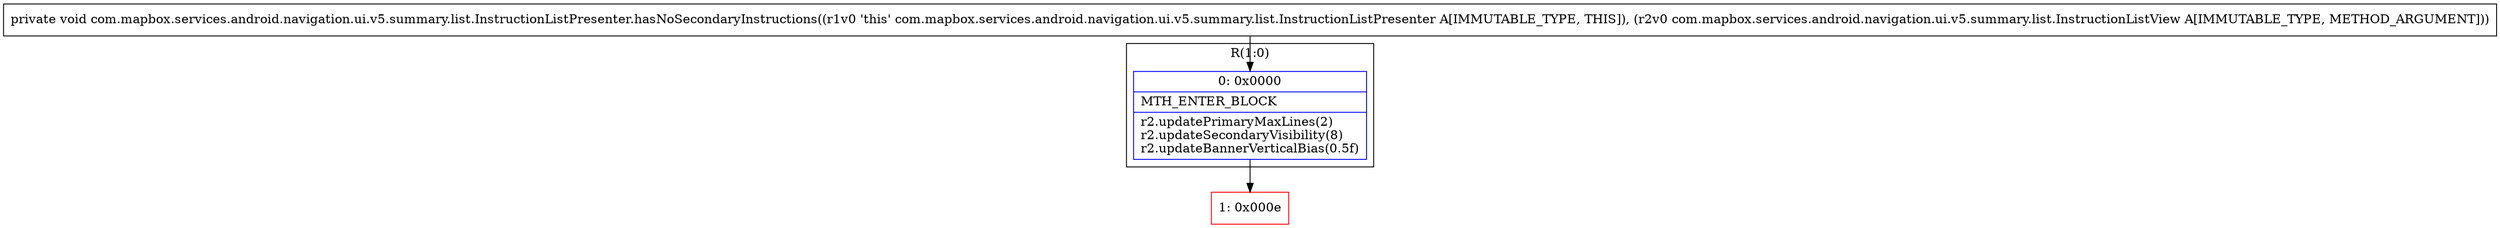 digraph "CFG forcom.mapbox.services.android.navigation.ui.v5.summary.list.InstructionListPresenter.hasNoSecondaryInstructions(Lcom\/mapbox\/services\/android\/navigation\/ui\/v5\/summary\/list\/InstructionListView;)V" {
subgraph cluster_Region_1268451236 {
label = "R(1:0)";
node [shape=record,color=blue];
Node_0 [shape=record,label="{0\:\ 0x0000|MTH_ENTER_BLOCK\l|r2.updatePrimaryMaxLines(2)\lr2.updateSecondaryVisibility(8)\lr2.updateBannerVerticalBias(0.5f)\l}"];
}
Node_1 [shape=record,color=red,label="{1\:\ 0x000e}"];
MethodNode[shape=record,label="{private void com.mapbox.services.android.navigation.ui.v5.summary.list.InstructionListPresenter.hasNoSecondaryInstructions((r1v0 'this' com.mapbox.services.android.navigation.ui.v5.summary.list.InstructionListPresenter A[IMMUTABLE_TYPE, THIS]), (r2v0 com.mapbox.services.android.navigation.ui.v5.summary.list.InstructionListView A[IMMUTABLE_TYPE, METHOD_ARGUMENT])) }"];
MethodNode -> Node_0;
Node_0 -> Node_1;
}

